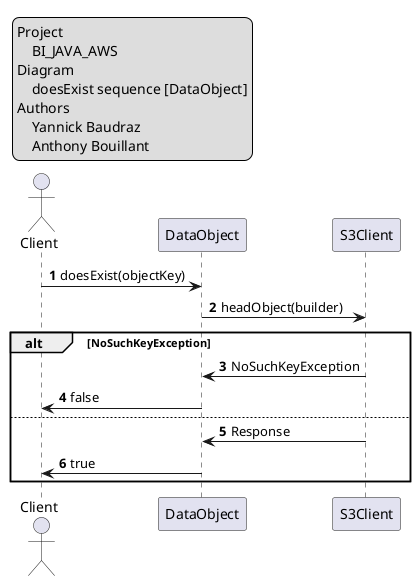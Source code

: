 @startuml DataObject_doesExist
'https://plantuml.com/sequence-diagram

legend top left
    Project
        BI_JAVA_AWS
    Diagram
        doesExist sequence [DataObject]
    Authors
        Yannick Baudraz
        Anthony Bouillant
endlegend

autonumber

actor Client

participant DataObject
participant S3Client

Client -> DataObject : doesExist(objectKey)
DataObject -> S3Client : headObject(builder)
alt NoSuchKeyException
    S3Client -> DataObject : NoSuchKeyException
    DataObject -> Client : false
else
    S3Client -> DataObject : Response
    DataObject -> Client : true
end

@enduml

